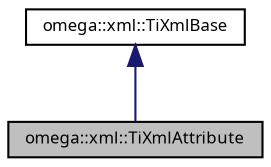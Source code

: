 digraph "omega::xml::TiXmlAttribute"
{
  bgcolor="transparent";
  edge [fontname="FreeSans.ttf",fontsize="8",labelfontname="FreeSans.ttf",labelfontsize="8"];
  node [fontname="FreeSans.ttf",fontsize="8",shape=record];
  Node1 [label="omega::xml::TiXmlAttribute",height=0.2,width=0.4,color="black", fillcolor="grey75", style="filled" fontcolor="black"];
  Node2 -> Node1 [dir="back",color="midnightblue",fontsize="8",style="solid",fontname="FreeSans.ttf"];
  Node2 [label="omega::xml::TiXmlBase",height=0.2,width=0.4,color="black",URL="$classomega_1_1xml_1_1_ti_xml_base.html",tooltip="TiXmlBase is a base class for every class in TinyXml. "];
}
